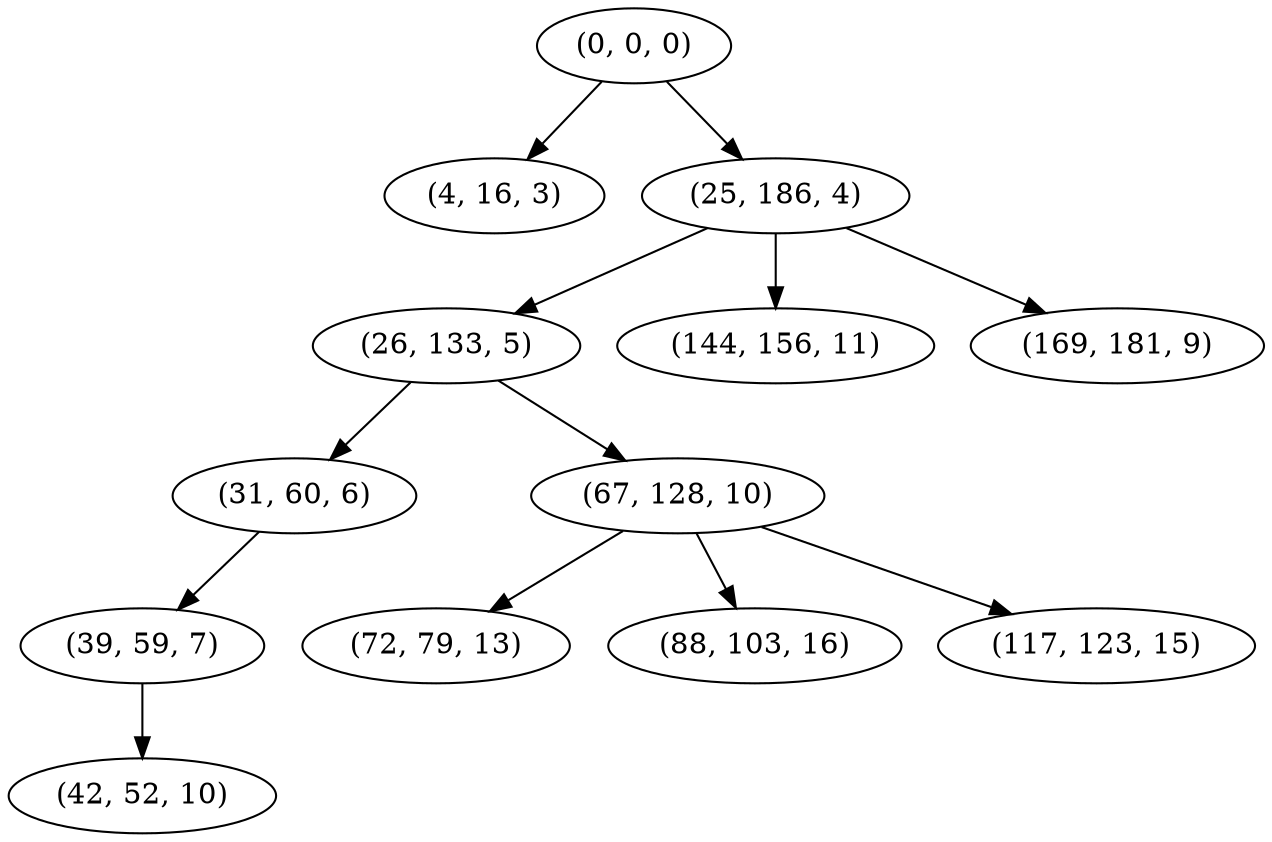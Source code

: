 digraph tree {
    "(0, 0, 0)";
    "(4, 16, 3)";
    "(25, 186, 4)";
    "(26, 133, 5)";
    "(31, 60, 6)";
    "(39, 59, 7)";
    "(42, 52, 10)";
    "(67, 128, 10)";
    "(72, 79, 13)";
    "(88, 103, 16)";
    "(117, 123, 15)";
    "(144, 156, 11)";
    "(169, 181, 9)";
    "(0, 0, 0)" -> "(4, 16, 3)";
    "(0, 0, 0)" -> "(25, 186, 4)";
    "(25, 186, 4)" -> "(26, 133, 5)";
    "(25, 186, 4)" -> "(144, 156, 11)";
    "(25, 186, 4)" -> "(169, 181, 9)";
    "(26, 133, 5)" -> "(31, 60, 6)";
    "(26, 133, 5)" -> "(67, 128, 10)";
    "(31, 60, 6)" -> "(39, 59, 7)";
    "(39, 59, 7)" -> "(42, 52, 10)";
    "(67, 128, 10)" -> "(72, 79, 13)";
    "(67, 128, 10)" -> "(88, 103, 16)";
    "(67, 128, 10)" -> "(117, 123, 15)";
}
